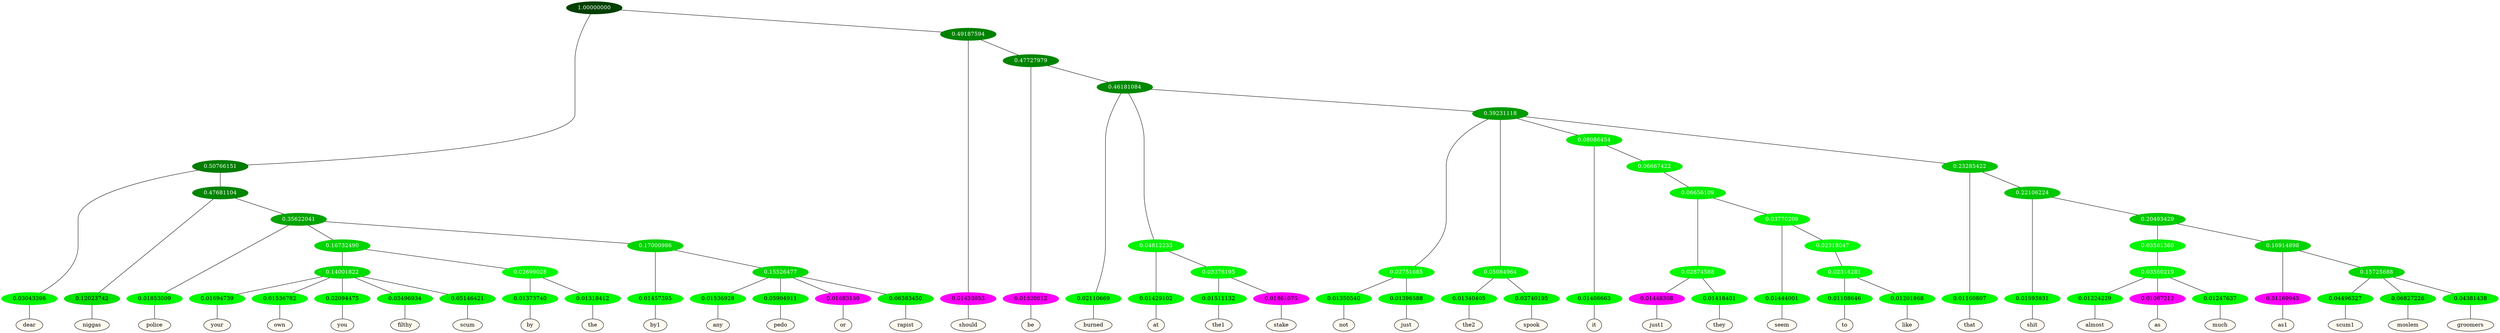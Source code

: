 graph {
	node [format=png height=0.15 nodesep=0.001 ordering=out overlap=prism overlap_scaling=0.01 ranksep=0.001 ratio=0.2 style=filled width=0.15]
	{
		rank=same
		a_w_3 [label=dear color=black fillcolor=floralwhite style="filled,solid"]
		a_w_7 [label=niggas color=black fillcolor=floralwhite style="filled,solid"]
		a_w_11 [label=police color=black fillcolor=floralwhite style="filled,solid"]
		a_w_27 [label=your color=black fillcolor=floralwhite style="filled,solid"]
		a_w_28 [label=own color=black fillcolor=floralwhite style="filled,solid"]
		a_w_29 [label=you color=black fillcolor=floralwhite style="filled,solid"]
		a_w_30 [label=filthy color=black fillcolor=floralwhite style="filled,solid"]
		a_w_31 [label=scum color=black fillcolor=floralwhite style="filled,solid"]
		a_w_32 [label=by color=black fillcolor=floralwhite style="filled,solid"]
		a_w_33 [label=the color=black fillcolor=floralwhite style="filled,solid"]
		a_w_19 [label=by1 color=black fillcolor=floralwhite style="filled,solid"]
		a_w_34 [label=any color=black fillcolor=floralwhite style="filled,solid"]
		a_w_35 [label=pedo color=black fillcolor=floralwhite style="filled,solid"]
		a_w_36 [label=or color=black fillcolor=floralwhite style="filled,solid"]
		a_w_37 [label=rapist color=black fillcolor=floralwhite style="filled,solid"]
		a_w_5 [label=should color=black fillcolor=floralwhite style="filled,solid"]
		a_w_9 [label=be color=black fillcolor=floralwhite style="filled,solid"]
		a_w_14 [label=burned color=black fillcolor=floralwhite style="filled,solid"]
		a_w_21 [label=at color=black fillcolor=floralwhite style="filled,solid"]
		a_w_38 [label=the1 color=black fillcolor=floralwhite style="filled,solid"]
		a_w_39 [label=stake color=black fillcolor=floralwhite style="filled,solid"]
		a_w_40 [label=not color=black fillcolor=floralwhite style="filled,solid"]
		a_w_41 [label=just color=black fillcolor=floralwhite style="filled,solid"]
		a_w_42 [label=the2 color=black fillcolor=floralwhite style="filled,solid"]
		a_w_43 [label=spook color=black fillcolor=floralwhite style="filled,solid"]
		a_w_44 [label=it color=black fillcolor=floralwhite style="filled,solid"]
		a_w_55 [label=just1 color=black fillcolor=floralwhite style="filled,solid"]
		a_w_56 [label=they color=black fillcolor=floralwhite style="filled,solid"]
		a_w_57 [label=seem color=black fillcolor=floralwhite style="filled,solid"]
		a_w_69 [label=to color=black fillcolor=floralwhite style="filled,solid"]
		a_w_70 [label=like color=black fillcolor=floralwhite style="filled,solid"]
		a_w_46 [label=that color=black fillcolor=floralwhite style="filled,solid"]
		a_w_49 [label=shit color=black fillcolor=floralwhite style="filled,solid"]
		a_w_63 [label=almost color=black fillcolor=floralwhite style="filled,solid"]
		a_w_64 [label=as color=black fillcolor=floralwhite style="filled,solid"]
		a_w_65 [label=much color=black fillcolor=floralwhite style="filled,solid"]
		a_w_60 [label=as1 color=black fillcolor=floralwhite style="filled,solid"]
		a_w_66 [label=scum1 color=black fillcolor=floralwhite style="filled,solid"]
		a_w_67 [label=moslem color=black fillcolor=floralwhite style="filled,solid"]
		a_w_68 [label=groomers color=black fillcolor=floralwhite style="filled,solid"]
	}
	a_n_3 -- a_w_3
	a_n_7 -- a_w_7
	a_n_11 -- a_w_11
	a_n_27 -- a_w_27
	a_n_28 -- a_w_28
	a_n_29 -- a_w_29
	a_n_30 -- a_w_30
	a_n_31 -- a_w_31
	a_n_32 -- a_w_32
	a_n_33 -- a_w_33
	a_n_19 -- a_w_19
	a_n_34 -- a_w_34
	a_n_35 -- a_w_35
	a_n_36 -- a_w_36
	a_n_37 -- a_w_37
	a_n_5 -- a_w_5
	a_n_9 -- a_w_9
	a_n_14 -- a_w_14
	a_n_21 -- a_w_21
	a_n_38 -- a_w_38
	a_n_39 -- a_w_39
	a_n_40 -- a_w_40
	a_n_41 -- a_w_41
	a_n_42 -- a_w_42
	a_n_43 -- a_w_43
	a_n_44 -- a_w_44
	a_n_55 -- a_w_55
	a_n_56 -- a_w_56
	a_n_57 -- a_w_57
	a_n_69 -- a_w_69
	a_n_70 -- a_w_70
	a_n_46 -- a_w_46
	a_n_49 -- a_w_49
	a_n_63 -- a_w_63
	a_n_64 -- a_w_64
	a_n_65 -- a_w_65
	a_n_60 -- a_w_60
	a_n_66 -- a_w_66
	a_n_67 -- a_w_67
	a_n_68 -- a_w_68
	{
		rank=same
		a_n_3 [label=0.03043396 color="0.334 1.000 0.970" fontcolor=black]
		a_n_7 [label=0.12023742 color="0.334 1.000 0.880" fontcolor=black]
		a_n_11 [label=0.01853009 color="0.334 1.000 0.981" fontcolor=black]
		a_n_27 [label=0.01694739 color="0.334 1.000 0.983" fontcolor=black]
		a_n_28 [label=0.01536782 color="0.334 1.000 0.985" fontcolor=black]
		a_n_29 [label=0.02094475 color="0.334 1.000 0.979" fontcolor=black]
		a_n_30 [label=0.03496934 color="0.334 1.000 0.965" fontcolor=black]
		a_n_31 [label=0.05146421 color="0.334 1.000 0.949" fontcolor=black]
		a_n_32 [label=0.01373740 color="0.334 1.000 0.986" fontcolor=black]
		a_n_33 [label=0.01318412 color="0.334 1.000 0.987" fontcolor=black]
		a_n_19 [label=0.01457395 color="0.334 1.000 0.985" fontcolor=black]
		a_n_34 [label=0.01536928 color="0.334 1.000 0.985" fontcolor=black]
		a_n_35 [label=0.05904911 color="0.334 1.000 0.941" fontcolor=black]
		a_n_36 [label=0.01683150 color="0.835 1.000 0.983" fontcolor=black]
		a_n_37 [label=0.06383450 color="0.334 1.000 0.936" fontcolor=black]
		a_n_5 [label=0.01433853 color="0.835 1.000 0.986" fontcolor=black]
		a_n_9 [label=0.01520612 color="0.835 1.000 0.985" fontcolor=black]
		a_n_14 [label=0.02110669 color="0.334 1.000 0.979" fontcolor=black]
		a_n_21 [label=0.01429102 color="0.334 1.000 0.986" fontcolor=black]
		a_n_38 [label=0.01511132 color="0.334 1.000 0.985" fontcolor=black]
		a_n_39 [label=0.01861075 color="0.835 1.000 0.981" fontcolor=black]
		a_n_40 [label=0.01350540 color="0.334 1.000 0.986" fontcolor=black]
		a_n_41 [label=0.01396588 color="0.334 1.000 0.986" fontcolor=black]
		a_n_42 [label=0.01340405 color="0.334 1.000 0.987" fontcolor=black]
		a_n_43 [label=0.03740195 color="0.334 1.000 0.963" fontcolor=black]
		a_n_44 [label=0.01406663 color="0.334 1.000 0.986" fontcolor=black]
		a_n_55 [label=0.01448308 color="0.835 1.000 0.986" fontcolor=black]
		a_n_56 [label=0.01418401 color="0.334 1.000 0.986" fontcolor=black]
		a_n_57 [label=0.01444001 color="0.334 1.000 0.986" fontcolor=black]
		a_n_69 [label=0.01108646 color="0.334 1.000 0.989" fontcolor=black]
		a_n_70 [label=0.01201868 color="0.334 1.000 0.988" fontcolor=black]
		a_n_46 [label=0.01160807 color="0.334 1.000 0.988" fontcolor=black]
		a_n_49 [label=0.01593831 color="0.334 1.000 0.984" fontcolor=black]
		a_n_63 [label=0.01224229 color="0.334 1.000 0.988" fontcolor=black]
		a_n_64 [label=0.01087212 color="0.835 1.000 0.989" fontcolor=black]
		a_n_65 [label=0.01247637 color="0.334 1.000 0.988" fontcolor=black]
		a_n_60 [label=0.01169945 color="0.835 1.000 0.988" fontcolor=black]
		a_n_66 [label=0.04496327 color="0.334 1.000 0.955" fontcolor=black]
		a_n_67 [label=0.06827226 color="0.334 1.000 0.932" fontcolor=black]
		a_n_68 [label=0.04381438 color="0.334 1.000 0.956" fontcolor=black]
	}
	a_n_0 [label=1.00000000 color="0.334 1.000 0.250" fontcolor=grey99]
	a_n_1 [label=0.50766151 color="0.334 1.000 0.492" fontcolor=grey99]
	a_n_0 -- a_n_1
	a_n_2 [label=0.49187594 color="0.334 1.000 0.508" fontcolor=grey99]
	a_n_0 -- a_n_2
	a_n_1 -- a_n_3
	a_n_4 [label=0.47681104 color="0.334 1.000 0.523" fontcolor=grey99]
	a_n_1 -- a_n_4
	a_n_2 -- a_n_5
	a_n_6 [label=0.47727979 color="0.334 1.000 0.523" fontcolor=grey99]
	a_n_2 -- a_n_6
	a_n_4 -- a_n_7
	a_n_8 [label=0.35622041 color="0.334 1.000 0.644" fontcolor=grey99]
	a_n_4 -- a_n_8
	a_n_6 -- a_n_9
	a_n_10 [label=0.46181084 color="0.334 1.000 0.538" fontcolor=grey99]
	a_n_6 -- a_n_10
	a_n_8 -- a_n_11
	a_n_12 [label=0.16732490 color="0.334 1.000 0.833" fontcolor=grey99]
	a_n_8 -- a_n_12
	a_n_13 [label=0.17000986 color="0.334 1.000 0.830" fontcolor=grey99]
	a_n_8 -- a_n_13
	a_n_10 -- a_n_14
	a_n_15 [label=0.04812233 color="0.334 1.000 0.952" fontcolor=grey99]
	a_n_10 -- a_n_15
	a_n_16 [label=0.39231118 color="0.334 1.000 0.608" fontcolor=grey99]
	a_n_10 -- a_n_16
	a_n_17 [label=0.14001822 color="0.334 1.000 0.860" fontcolor=grey99]
	a_n_12 -- a_n_17
	a_n_18 [label=0.02699028 color="0.334 1.000 0.973" fontcolor=grey99]
	a_n_12 -- a_n_18
	a_n_13 -- a_n_19
	a_n_20 [label=0.15526477 color="0.334 1.000 0.845" fontcolor=grey99]
	a_n_13 -- a_n_20
	a_n_15 -- a_n_21
	a_n_22 [label=0.03376195 color="0.334 1.000 0.966" fontcolor=grey99]
	a_n_15 -- a_n_22
	a_n_23 [label=0.02751685 color="0.334 1.000 0.972" fontcolor=grey99]
	a_n_16 -- a_n_23
	a_n_24 [label=0.05084964 color="0.334 1.000 0.949" fontcolor=grey99]
	a_n_16 -- a_n_24
	a_n_25 [label=0.08086454 color="0.334 1.000 0.919" fontcolor=grey99]
	a_n_16 -- a_n_25
	a_n_26 [label=0.23285422 color="0.334 1.000 0.767" fontcolor=grey99]
	a_n_16 -- a_n_26
	a_n_17 -- a_n_27
	a_n_17 -- a_n_28
	a_n_17 -- a_n_29
	a_n_17 -- a_n_30
	a_n_17 -- a_n_31
	a_n_18 -- a_n_32
	a_n_18 -- a_n_33
	a_n_20 -- a_n_34
	a_n_20 -- a_n_35
	a_n_20 -- a_n_36
	a_n_20 -- a_n_37
	a_n_22 -- a_n_38
	a_n_22 -- a_n_39
	a_n_23 -- a_n_40
	a_n_23 -- a_n_41
	a_n_24 -- a_n_42
	a_n_24 -- a_n_43
	a_n_25 -- a_n_44
	a_n_45 [label=0.06667422 color="0.334 1.000 0.933" fontcolor=grey99]
	a_n_25 -- a_n_45
	a_n_26 -- a_n_46
	a_n_47 [label=0.22106224 color="0.334 1.000 0.779" fontcolor=grey99]
	a_n_26 -- a_n_47
	a_n_48 [label=0.06656109 color="0.334 1.000 0.933" fontcolor=grey99]
	a_n_45 -- a_n_48
	a_n_47 -- a_n_49
	a_n_50 [label=0.20493429 color="0.334 1.000 0.795" fontcolor=grey99]
	a_n_47 -- a_n_50
	a_n_51 [label=0.02874588 color="0.334 1.000 0.971" fontcolor=grey99]
	a_n_48 -- a_n_51
	a_n_52 [label=0.03770209 color="0.334 1.000 0.962" fontcolor=grey99]
	a_n_48 -- a_n_52
	a_n_53 [label=0.03561360 color="0.334 1.000 0.964" fontcolor=grey99]
	a_n_50 -- a_n_53
	a_n_54 [label=0.16914898 color="0.334 1.000 0.831" fontcolor=grey99]
	a_n_50 -- a_n_54
	a_n_51 -- a_n_55
	a_n_51 -- a_n_56
	a_n_52 -- a_n_57
	a_n_58 [label=0.02318047 color="0.334 1.000 0.977" fontcolor=grey99]
	a_n_52 -- a_n_58
	a_n_59 [label=0.03560219 color="0.334 1.000 0.964" fontcolor=grey99]
	a_n_53 -- a_n_59
	a_n_54 -- a_n_60
	a_n_61 [label=0.15725688 color="0.334 1.000 0.843" fontcolor=grey99]
	a_n_54 -- a_n_61
	a_n_62 [label=0.02314281 color="0.334 1.000 0.977" fontcolor=grey99]
	a_n_58 -- a_n_62
	a_n_59 -- a_n_63
	a_n_59 -- a_n_64
	a_n_59 -- a_n_65
	a_n_61 -- a_n_66
	a_n_61 -- a_n_67
	a_n_61 -- a_n_68
	a_n_62 -- a_n_69
	a_n_62 -- a_n_70
}
